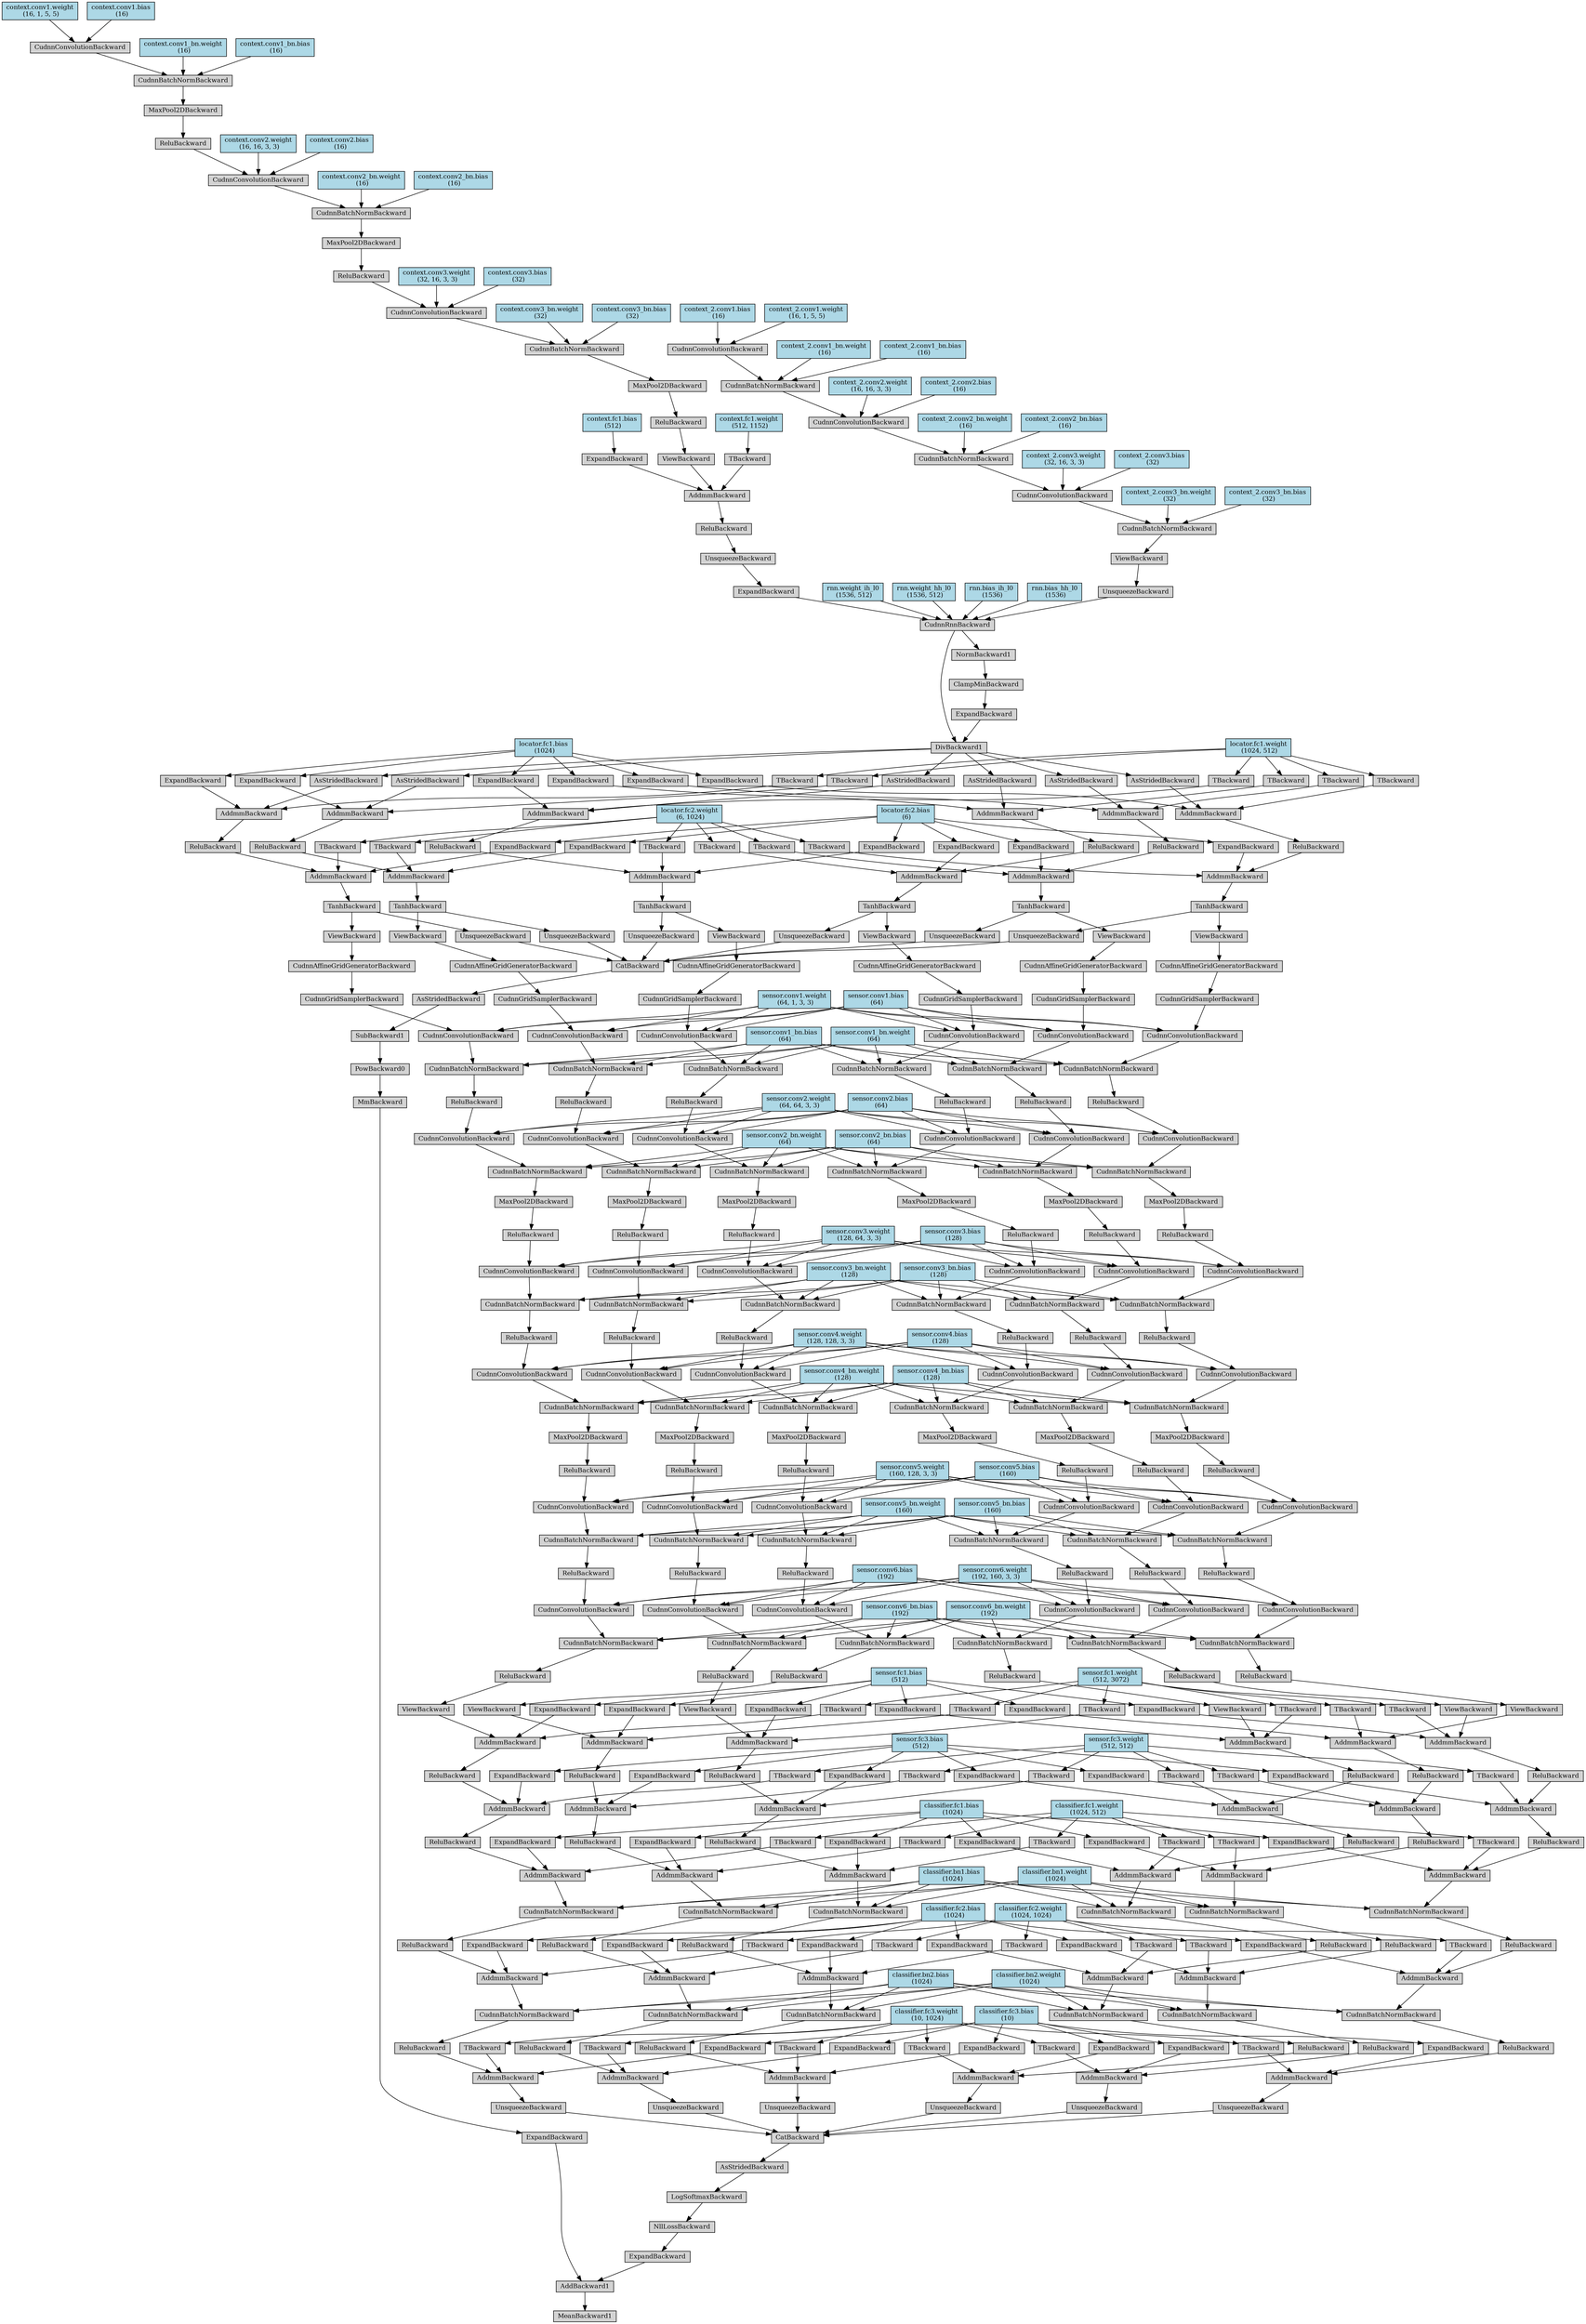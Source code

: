 digraph {
	graph [size="169.05,169.05"]
	node [align=left fontsize=12 height=0.2 ranksep=0.1 shape=box style=filled]
	140061415928016 [label=MeanBackward1]
	140061415928080 -> 140061415928016
	140061415928080 [label=AddBackward1]
	140061415930704 -> 140061415928080
	140061415930704 [label=ExpandBackward]
	140061415930960 -> 140061415930704
	140061415930960 [label=MmBackward]
	140061415931024 -> 140061415930960
	140061415931024 [label=PowBackward0]
	140061415931152 -> 140061415931024
	140061415931152 [label=SubBackward1]
	140061415931280 -> 140061415931152
	140061415931280 [label=AsStridedBackward]
	140061415931472 -> 140061415931280
	140061415931472 [label=CatBackward]
	140061415931536 -> 140061415931472
	140061415931536 [label=UnsqueezeBackward]
	140061415956688 -> 140061415931536
	140061415956688 [label=TanhBackward]
	140061415956752 -> 140061415956688
	140061415956752 [label=AddmmBackward]
	140061415956944 -> 140061415956752
	140061415956944 [label=ExpandBackward]
	140061415957264 -> 140061415956944
	140061415957264 [label="locator.fc2.bias
 (6)" fillcolor=lightblue]
	140061415957008 -> 140061415956752
	140061415957008 [label=ReluBackward]
	140061415957200 -> 140061415957008
	140061415957200 [label=AddmmBackward]
	140061415957456 -> 140061415957200
	140061415957456 [label=ExpandBackward]
	140061415957776 -> 140061415957456
	140061415957776 [label="locator.fc1.bias
 (1024)" fillcolor=lightblue]
	140061415957520 -> 140061415957200
	140061415957520 [label=AsStridedBackward]
	140061415957840 -> 140061415957520
	140061415957840 [label=DivBackward1]
	140061415957904 -> 140061415957840
	140061415957904 [label=CudnnRnnBackward]
	140061415958160 -> 140061415957904
	140061415958160 [label=ExpandBackward]
	140061415958608 -> 140061415958160
	140061415958608 [label=UnsqueezeBackward]
	140061415958736 -> 140061415958608
	140061415958736 [label=ReluBackward]
	140061415958864 -> 140061415958736
	140061415958864 [label=AddmmBackward]
	140061415959056 -> 140061415958864
	140061415959056 [label=ExpandBackward]
	140061415959376 -> 140061415959056
	140061415959376 [label="context.fc1.bias
 (512)" fillcolor=lightblue]
	140061415959120 -> 140061415958864
	140061415959120 [label=ViewBackward]
	140061415959312 -> 140061415959120
	140061415959312 [label=ReluBackward]
	140061415959632 -> 140061415959312
	140061415959632 [label=MaxPool2DBackward]
	140061415959824 -> 140061415959632
	140061415959824 [label=CudnnBatchNormBackward]
	140061415959952 -> 140061415959824
	140061415959952 [label=CudnnConvolutionBackward]
	140061415960208 -> 140061415959952
	140061415960208 [label=ReluBackward]
	140061415960464 -> 140061415960208
	140061415960464 [label=MaxPool2DBackward]
	140061415968976 -> 140061415960464
	140061415968976 [label=CudnnBatchNormBackward]
	140061415969104 -> 140061415968976
	140061415969104 [label=CudnnConvolutionBackward]
	140061415969360 -> 140061415969104
	140061415969360 [label=ReluBackward]
	140061415969616 -> 140061415969360
	140061415969616 [label=MaxPool2DBackward]
	140061415969872 -> 140061415969616
	140061415969872 [label=CudnnBatchNormBackward]
	140061415970000 -> 140061415969872
	140061415970000 [label=CudnnConvolutionBackward]
	140061415970256 -> 140061415970000
	140061415970256 [label="context.conv1.weight
 (16, 1, 5, 5)" fillcolor=lightblue]
	140061415970320 -> 140061415970000
	140061415970320 [label="context.conv1.bias
 (16)" fillcolor=lightblue]
	140061415970064 -> 140061415969872
	140061415970064 [label="context.conv1_bn.weight
 (16)" fillcolor=lightblue]
	140061415970128 -> 140061415969872
	140061415970128 [label="context.conv1_bn.bias
 (16)" fillcolor=lightblue]
	140061415969424 -> 140061415969104
	140061415969424 [label="context.conv2.weight
 (16, 16, 3, 3)" fillcolor=lightblue]
	140061415969488 -> 140061415969104
	140061415969488 [label="context.conv2.bias
 (16)" fillcolor=lightblue]
	140061415969168 -> 140061415968976
	140061415969168 [label="context.conv2_bn.weight
 (16)" fillcolor=lightblue]
	140061415969232 -> 140061415968976
	140061415969232 [label="context.conv2_bn.bias
 (16)" fillcolor=lightblue]
	140061415960272 -> 140061415959952
	140061415960272 [label="context.conv3.weight
 (32, 16, 3, 3)" fillcolor=lightblue]
	140061415960336 -> 140061415959952
	140061415960336 [label="context.conv3.bias
 (32)" fillcolor=lightblue]
	140061415960016 -> 140061415959824
	140061415960016 [label="context.conv3_bn.weight
 (32)" fillcolor=lightblue]
	140061415960080 -> 140061415959824
	140061415960080 [label="context.conv3_bn.bias
 (32)" fillcolor=lightblue]
	140061415959184 -> 140061415958864
	140061415959184 [label=TBackward]
	140061415959504 -> 140061415959184
	140061415959504 [label="context.fc1.weight
 (512, 1152)" fillcolor=lightblue]
	140061415958096 -> 140061415957904
	140061415958096 [label="rnn.weight_ih_l0
 (1536, 512)" fillcolor=lightblue]
	140061415958224 -> 140061415957904
	140061415958224 [label="rnn.weight_hh_l0
 (1536, 512)" fillcolor=lightblue]
	140061415958288 -> 140061415957904
	140061415958288 [label="rnn.bias_ih_l0
 (1536)" fillcolor=lightblue]
	140061415958352 -> 140061415957904
	140061415958352 [label="rnn.bias_hh_l0
 (1536)" fillcolor=lightblue]
	140061415958416 -> 140061415957904
	140061415958416 [label=UnsqueezeBackward]
	140061415958672 -> 140061415958416
	140061415958672 [label=ViewBackward]
	140061415958928 -> 140061415958672
	140061415958928 [label=CudnnBatchNormBackward]
	140061415959696 -> 140061415958928
	140061415959696 [label=CudnnConvolutionBackward]
	140061415960528 -> 140061415959696
	140061415960528 [label=CudnnBatchNormBackward]
	140061415969680 -> 140061415960528
	140061415969680 [label=CudnnConvolutionBackward]
	140061415970512 -> 140061415969680
	140061415970512 [label=CudnnBatchNormBackward]
	140061415970768 -> 140061415970512
	140061415970768 [label=CudnnConvolutionBackward]
	140061415971024 -> 140061415970768
	140061415971024 [label="context_2.conv1.weight
 (16, 1, 5, 5)" fillcolor=lightblue]
	140061415971088 -> 140061415970768
	140061415971088 [label="context_2.conv1.bias
 (16)" fillcolor=lightblue]
	140061415970832 -> 140061415970512
	140061415970832 [label="context_2.conv1_bn.weight
 (16)" fillcolor=lightblue]
	140061415970896 -> 140061415970512
	140061415970896 [label="context_2.conv1_bn.bias
 (16)" fillcolor=lightblue]
	140061415970576 -> 140061415969680
	140061415970576 [label="context_2.conv2.weight
 (16, 16, 3, 3)" fillcolor=lightblue]
	140061415970640 -> 140061415969680
	140061415970640 [label="context_2.conv2.bias
 (16)" fillcolor=lightblue]
	140061415969808 -> 140061415960528
	140061415969808 [label="context_2.conv2_bn.weight
 (16)" fillcolor=lightblue]
	140061415970192 -> 140061415960528
	140061415970192 [label="context_2.conv2_bn.bias
 (16)" fillcolor=lightblue]
	140061415968912 -> 140061415959696
	140061415968912 [label="context_2.conv3.weight
 (32, 16, 3, 3)" fillcolor=lightblue]
	140061415969296 -> 140061415959696
	140061415969296 [label="context_2.conv3.bias
 (32)" fillcolor=lightblue]
	140061415959760 -> 140061415958928
	140061415959760 [label="context_2.conv3_bn.weight
 (32)" fillcolor=lightblue]
	140061415960144 -> 140061415958928
	140061415960144 [label="context_2.conv3_bn.bias
 (32)" fillcolor=lightblue]
	140061415957968 -> 140061415957840
	140061415957968 [label=ExpandBackward]
	140061415958544 -> 140061415957968
	140061415958544 [label=ClampMinBackward]
	140061415960400 -> 140061415958544
	140061415960400 [label=NormBackward1]
	140061415957904 -> 140061415960400
	140061415957584 -> 140061415957200
	140061415957584 [label=TBackward]
	140061415957712 -> 140061415957584
	140061415957712 [label="locator.fc1.weight
 (1024, 512)" fillcolor=lightblue]
	140061415957072 -> 140061415956752
	140061415957072 [label=TBackward]
	140061415957392 -> 140061415957072
	140061415957392 [label="locator.fc2.weight
 (6, 1024)" fillcolor=lightblue]
	140061415931600 -> 140061415931472
	140061415931600 [label=UnsqueezeBackward]
	140061415956816 -> 140061415931600
	140061415956816 [label=TanhBackward]
	140061415957136 -> 140061415956816
	140061415957136 [label=AddmmBackward]
	140061415958032 -> 140061415957136
	140061415958032 [label=ExpandBackward]
	140061415957264 -> 140061415958032
	140061415958480 -> 140061415957136
	140061415958480 [label=ReluBackward]
	140061415970704 -> 140061415958480
	140061415970704 [label=AddmmBackward]
	140061415970960 -> 140061415970704
	140061415970960 [label=ExpandBackward]
	140061415957776 -> 140061415970960
	140061415971152 -> 140061415970704
	140061415971152 [label=AsStridedBackward]
	140061415957840 -> 140061415971152
	140061415971216 -> 140061415970704
	140061415971216 [label=TBackward]
	140061415957712 -> 140061415971216
	140061415959248 -> 140061415957136
	140061415959248 [label=TBackward]
	140061415957392 -> 140061415959248
	140061415931664 -> 140061415931472
	140061415931664 [label=UnsqueezeBackward]
	140061415957648 -> 140061415931664
	140061415957648 [label=TanhBackward]
	140061415969552 -> 140061415957648
	140061415969552 [label=AddmmBackward]
	140061415971280 -> 140061415969552
	140061415971280 [label=ExpandBackward]
	140061415957264 -> 140061415971280
	140061415971344 -> 140061415969552
	140061415971344 [label=ReluBackward]
	140061415971600 -> 140061415971344
	140061415971600 [label=AddmmBackward]
	140061415971664 -> 140061415971600
	140061415971664 [label=ExpandBackward]
	140061415957776 -> 140061415971664
	140061415971728 -> 140061415971600
	140061415971728 [label=AsStridedBackward]
	140061415957840 -> 140061415971728
	140061415971792 -> 140061415971600
	140061415971792 [label=TBackward]
	140061415957712 -> 140061415971792
	140061415971408 -> 140061415969552
	140061415971408 [label=TBackward]
	140061415957392 -> 140061415971408
	140061415931728 -> 140061415931472
	140061415931728 [label=UnsqueezeBackward]
	140061415956624 -> 140061415931728
	140061415956624 [label=TanhBackward]
	140061415971472 -> 140061415956624
	140061415971472 [label=AddmmBackward]
	140061415971856 -> 140061415971472
	140061415971856 [label=ExpandBackward]
	140061415957264 -> 140061415971856
	140061415971920 -> 140061415971472
	140061415971920 [label=ReluBackward]
	140061415972176 -> 140061415971920
	140061415972176 [label=AddmmBackward]
	140061415972240 -> 140061415972176
	140061415972240 [label=ExpandBackward]
	140061415957776 -> 140061415972240
	140061415972304 -> 140061415972176
	140061415972304 [label=AsStridedBackward]
	140061415957840 -> 140061415972304
	140061415972368 -> 140061415972176
	140061415972368 [label=TBackward]
	140061415957712 -> 140061415972368
	140061415971984 -> 140061415971472
	140061415971984 [label=TBackward]
	140061415957392 -> 140061415971984
	140061415931792 -> 140061415931472
	140061415931792 [label=UnsqueezeBackward]
	140061415971536 -> 140061415931792
	140061415971536 [label=TanhBackward]
	140061415972048 -> 140061415971536
	140061415972048 [label=AddmmBackward]
	140061415972432 -> 140061415972048
	140061415972432 [label=ExpandBackward]
	140061415957264 -> 140061415972432
	140061415972496 -> 140061415972048
	140061415972496 [label=ReluBackward]
	140061415972752 -> 140061415972496
	140061415972752 [label=AddmmBackward]
	140061415972816 -> 140061415972752
	140061415972816 [label=ExpandBackward]
	140061415957776 -> 140061415972816
	140061415981136 -> 140061415972752
	140061415981136 [label=AsStridedBackward]
	140061415957840 -> 140061415981136
	140061415981200 -> 140061415972752
	140061415981200 [label=TBackward]
	140061415957712 -> 140061415981200
	140061415972560 -> 140061415972048
	140061415972560 [label=TBackward]
	140061415957392 -> 140061415972560
	140061415931856 -> 140061415931472
	140061415931856 [label=UnsqueezeBackward]
	140061415972112 -> 140061415931856
	140061415972112 [label=TanhBackward]
	140061415972624 -> 140061415972112
	140061415972624 [label=AddmmBackward]
	140061415981264 -> 140061415972624
	140061415981264 [label=ExpandBackward]
	140061415957264 -> 140061415981264
	140061415981328 -> 140061415972624
	140061415981328 [label=ReluBackward]
	140061415981584 -> 140061415981328
	140061415981584 [label=AddmmBackward]
	140061415981648 -> 140061415981584
	140061415981648 [label=ExpandBackward]
	140061415957776 -> 140061415981648
	140061415981712 -> 140061415981584
	140061415981712 [label=AsStridedBackward]
	140061415957840 -> 140061415981712
	140061415981776 -> 140061415981584
	140061415981776 [label=TBackward]
	140061415957712 -> 140061415981776
	140061415981392 -> 140061415972624
	140061415981392 [label=TBackward]
	140061415957392 -> 140061415981392
	140061415930768 -> 140061415928080
	140061415930768 [label=ExpandBackward]
	140061415931088 -> 140061415930768
	140061415931088 [label=NllLossBackward]
	140061415931344 -> 140061415931088
	140061415931344 [label=LogSoftmaxBackward]
	140061415956560 -> 140061415931344
	140061415956560 [label=AsStridedBackward]
	140061415972688 -> 140061415956560
	140061415972688 [label=CatBackward]
	140061415981456 -> 140061415972688
	140061415981456 [label=UnsqueezeBackward]
	140061415982224 -> 140061415981456
	140061415982224 [label=AddmmBackward]
	140061415982288 -> 140061415982224
	140061415982288 [label=ExpandBackward]
	140061415982608 -> 140061415982288
	140061415982608 [label="classifier.fc3.bias
 (10)" fillcolor=lightblue]
	140061415982352 -> 140061415982224
	140061415982352 [label=ReluBackward]
	140061415982544 -> 140061415982352
	140061415982544 [label=CudnnBatchNormBackward]
	140061415982736 -> 140061415982544
	140061415982736 [label=AddmmBackward]
	140061415982992 -> 140061415982736
	140061415982992 [label=ExpandBackward]
	140061415983312 -> 140061415982992
	140061415983312 [label="classifier.fc2.bias
 (1024)" fillcolor=lightblue]
	140061415983056 -> 140061415982736
	140061415983056 [label=ReluBackward]
	140061415983248 -> 140061415983056
	140061415983248 [label=CudnnBatchNormBackward]
	140061415983440 -> 140061415983248
	140061415983440 [label=AddmmBackward]
	140061415983696 -> 140061415983440
	140061415983696 [label=ExpandBackward]
	140061415984016 -> 140061415983696
	140061415984016 [label="classifier.fc1.bias
 (1024)" fillcolor=lightblue]
	140061415983760 -> 140061415983440
	140061415983760 [label=ReluBackward]
	140061415983952 -> 140061415983760
	140061415983952 [label=AddmmBackward]
	140061415984144 -> 140061415983952
	140061415984144 [label=ExpandBackward]
	140061415984464 -> 140061415984144
	140061415984464 [label="sensor.fc3.bias
 (512)" fillcolor=lightblue]
	140061415984208 -> 140061415983952
	140061415984208 [label=ReluBackward]
	140061415984400 -> 140061415984208
	140061415984400 [label=AddmmBackward]
	140061415984592 -> 140061415984400
	140061415984592 [label=ExpandBackward]
	140061415984912 -> 140061415984592
	140061415984912 [label="sensor.fc1.bias
 (512)" fillcolor=lightblue]
	140061415984656 -> 140061415984400
	140061415984656 [label=ViewBackward]
	140061415984848 -> 140061415984656
	140061415984848 [label=ReluBackward]
	140061415985040 -> 140061415984848
	140061415985040 [label=CudnnBatchNormBackward]
	140061415993424 -> 140061415985040
	140061415993424 [label=CudnnConvolutionBackward]
	140061415993680 -> 140061415993424
	140061415993680 [label=ReluBackward]
	140061415993936 -> 140061415993680
	140061415993936 [label=CudnnBatchNormBackward]
	140061415994064 -> 140061415993936
	140061415994064 [label=CudnnConvolutionBackward]
	140061415994320 -> 140061415994064
	140061415994320 [label=ReluBackward]
	140061415994576 -> 140061415994320
	140061415994576 [label=MaxPool2DBackward]
	140061415994768 -> 140061415994576
	140061415994768 [label=CudnnBatchNormBackward]
	140061415994832 -> 140061415994768
	140061415994832 [label=CudnnConvolutionBackward]
	140061415995088 -> 140061415994832
	140061415995088 [label=ReluBackward]
	140061415995344 -> 140061415995088
	140061415995344 [label=CudnnBatchNormBackward]
	140061415995472 -> 140061415995344
	140061415995472 [label=CudnnConvolutionBackward]
	140061415995728 -> 140061415995472
	140061415995728 [label=ReluBackward]
	140061415995984 -> 140061415995728
	140061415995984 [label=MaxPool2DBackward]
	140061415996176 -> 140061415995984
	140061415996176 [label=CudnnBatchNormBackward]
	140061415996240 -> 140061415996176
	140061415996240 [label=CudnnConvolutionBackward]
	140061415996496 -> 140061415996240
	140061415996496 [label=ReluBackward]
	140061415996752 -> 140061415996496
	140061415996752 [label=CudnnBatchNormBackward]
	140061415996880 -> 140061415996752
	140061415996880 [label=CudnnConvolutionBackward]
	140061415997136 -> 140061415996880
	140061415997136 [label=CudnnGridSamplerBackward]
	140061415997392 -> 140061415997136
	140061415997392 [label=CudnnAffineGridGeneratorBackward]
	140061416001680 -> 140061415997392
	140061416001680 [label=ViewBackward]
	140061415956688 -> 140061416001680
	140061415997200 -> 140061415996880
	140061415997200 [label="sensor.conv1.weight
 (64, 1, 3, 3)" fillcolor=lightblue]
	140061415997264 -> 140061415996880
	140061415997264 [label="sensor.conv1.bias
 (64)" fillcolor=lightblue]
	140061415996944 -> 140061415996752
	140061415996944 [label="sensor.conv1_bn.weight
 (64)" fillcolor=lightblue]
	140061415997008 -> 140061415996752
	140061415997008 [label="sensor.conv1_bn.bias
 (64)" fillcolor=lightblue]
	140061415996560 -> 140061415996240
	140061415996560 [label="sensor.conv2.weight
 (64, 64, 3, 3)" fillcolor=lightblue]
	140061415996624 -> 140061415996240
	140061415996624 [label="sensor.conv2.bias
 (64)" fillcolor=lightblue]
	140061415996304 -> 140061415996176
	140061415996304 [label="sensor.conv2_bn.weight
 (64)" fillcolor=lightblue]
	140061415996368 -> 140061415996176
	140061415996368 [label="sensor.conv2_bn.bias
 (64)" fillcolor=lightblue]
	140061415995792 -> 140061415995472
	140061415995792 [label="sensor.conv3.weight
 (128, 64, 3, 3)" fillcolor=lightblue]
	140061415995856 -> 140061415995472
	140061415995856 [label="sensor.conv3.bias
 (128)" fillcolor=lightblue]
	140061415995536 -> 140061415995344
	140061415995536 [label="sensor.conv3_bn.weight
 (128)" fillcolor=lightblue]
	140061415995600 -> 140061415995344
	140061415995600 [label="sensor.conv3_bn.bias
 (128)" fillcolor=lightblue]
	140061415995152 -> 140061415994832
	140061415995152 [label="sensor.conv4.weight
 (128, 128, 3, 3)" fillcolor=lightblue]
	140061415995216 -> 140061415994832
	140061415995216 [label="sensor.conv4.bias
 (128)" fillcolor=lightblue]
	140061415994896 -> 140061415994768
	140061415994896 [label="sensor.conv4_bn.weight
 (128)" fillcolor=lightblue]
	140061415994960 -> 140061415994768
	140061415994960 [label="sensor.conv4_bn.bias
 (128)" fillcolor=lightblue]
	140061415994384 -> 140061415994064
	140061415994384 [label="sensor.conv5.weight
 (160, 128, 3, 3)" fillcolor=lightblue]
	140061415994448 -> 140061415994064
	140061415994448 [label="sensor.conv5.bias
 (160)" fillcolor=lightblue]
	140061415994128 -> 140061415993936
	140061415994128 [label="sensor.conv5_bn.weight
 (160)" fillcolor=lightblue]
	140061415994192 -> 140061415993936
	140061415994192 [label="sensor.conv5_bn.bias
 (160)" fillcolor=lightblue]
	140061415993744 -> 140061415993424
	140061415993744 [label="sensor.conv6.weight
 (192, 160, 3, 3)" fillcolor=lightblue]
	140061415993808 -> 140061415993424
	140061415993808 [label="sensor.conv6.bias
 (192)" fillcolor=lightblue]
	140061415993488 -> 140061415985040
	140061415993488 [label="sensor.conv6_bn.weight
 (192)" fillcolor=lightblue]
	140061415993552 -> 140061415985040
	140061415993552 [label="sensor.conv6_bn.bias
 (192)" fillcolor=lightblue]
	140061415984720 -> 140061415984400
	140061415984720 [label=TBackward]
	140061415984976 -> 140061415984720
	140061415984976 [label="sensor.fc1.weight
 (512, 3072)" fillcolor=lightblue]
	140061415984272 -> 140061415983952
	140061415984272 [label=TBackward]
	140061415984528 -> 140061415984272
	140061415984528 [label="sensor.fc3.weight
 (512, 512)" fillcolor=lightblue]
	140061415983824 -> 140061415983440
	140061415983824 [label=TBackward]
	140061415984080 -> 140061415983824
	140061415984080 [label="classifier.fc1.weight
 (1024, 512)" fillcolor=lightblue]
	140061415983504 -> 140061415983248
	140061415983504 [label="classifier.bn1.weight
 (1024)" fillcolor=lightblue]
	140061415983568 -> 140061415983248
	140061415983568 [label="classifier.bn1.bias
 (1024)" fillcolor=lightblue]
	140061415983120 -> 140061415982736
	140061415983120 [label=TBackward]
	140061415983376 -> 140061415983120
	140061415983376 [label="classifier.fc2.weight
 (1024, 1024)" fillcolor=lightblue]
	140061415982800 -> 140061415982544
	140061415982800 [label="classifier.bn2.weight
 (1024)" fillcolor=lightblue]
	140061415982864 -> 140061415982544
	140061415982864 [label="classifier.bn2.bias
 (1024)" fillcolor=lightblue]
	140061415982416 -> 140061415982224
	140061415982416 [label=TBackward]
	140061415982672 -> 140061415982416
	140061415982672 [label="classifier.fc3.weight
 (10, 1024)" fillcolor=lightblue]
	140061415981520 -> 140061415972688
	140061415981520 [label=UnsqueezeBackward]
	140061415982480 -> 140061415981520
	140061415982480 [label=AddmmBackward]
	140061415982928 -> 140061415982480
	140061415982928 [label=ExpandBackward]
	140061415982608 -> 140061415982928
	140061415983184 -> 140061415982480
	140061415983184 [label=ReluBackward]
	140061415984784 -> 140061415983184
	140061415984784 [label=CudnnBatchNormBackward]
	140061415985104 -> 140061415984784
	140061415985104 [label=AddmmBackward]
	140061415993872 -> 140061415985104
	140061415993872 [label=ExpandBackward]
	140061415983312 -> 140061415993872
	140061415994000 -> 140061415985104
	140061415994000 [label=ReluBackward]
	140061415994704 -> 140061415994000
	140061415994704 [label=CudnnBatchNormBackward]
	140061415995024 -> 140061415994704
	140061415995024 [label=AddmmBackward]
	140061415995408 -> 140061415995024
	140061415995408 [label=ExpandBackward]
	140061415984016 -> 140061415995408
	140061415995664 -> 140061415995024
	140061415995664 [label=ReluBackward]
	140061415996432 -> 140061415995664
	140061415996432 [label=AddmmBackward]
	140061415996688 -> 140061415996432
	140061415996688 [label=ExpandBackward]
	140061415984464 -> 140061415996688
	140061415996816 -> 140061415996432
	140061415996816 [label=ReluBackward]
	140061416001744 -> 140061415996816
	140061416001744 [label=AddmmBackward]
	140061416001872 -> 140061416001744
	140061416001872 [label=ExpandBackward]
	140061415984912 -> 140061416001872
	140061416002000 -> 140061416001744
	140061416002000 [label=ViewBackward]
	140061416002256 -> 140061416002000
	140061416002256 [label=ReluBackward]
	140061416002320 -> 140061416002256
	140061416002320 [label=CudnnBatchNormBackward]
	140061416002448 -> 140061416002320
	140061416002448 [label=CudnnConvolutionBackward]
	140061416002576 -> 140061416002448
	140061416002576 [label=ReluBackward]
	140061416002704 -> 140061416002576
	140061416002704 [label=CudnnBatchNormBackward]
	140061416002832 -> 140061416002704
	140061416002832 [label=CudnnConvolutionBackward]
	140061416002960 -> 140061416002832
	140061416002960 [label=ReluBackward]
	140061416003088 -> 140061416002960
	140061416003088 [label=MaxPool2DBackward]
	140061416003280 -> 140061416003088
	140061416003280 [label=CudnnBatchNormBackward]
	140061416003344 -> 140061416003280
	140061416003344 [label=CudnnConvolutionBackward]
	140061416003472 -> 140061416003344
	140061416003472 [label=ReluBackward]
	140061416003600 -> 140061416003472
	140061416003600 [label=CudnnBatchNormBackward]
	140061416003728 -> 140061416003600
	140061416003728 [label=CudnnConvolutionBackward]
	140061416003856 -> 140061416003728
	140061416003856 [label=ReluBackward]
	140061416003984 -> 140061416003856
	140061416003984 [label=MaxPool2DBackward]
	140061416004176 -> 140061416003984
	140061416004176 [label=CudnnBatchNormBackward]
	140061416004240 -> 140061416004176
	140061416004240 [label=CudnnConvolutionBackward]
	140061416004368 -> 140061416004240
	140061416004368 [label=ReluBackward]
	140061416004496 -> 140061416004368
	140061416004496 [label=CudnnBatchNormBackward]
	140061416004624 -> 140061416004496
	140061416004624 [label=CudnnConvolutionBackward]
	140061416004752 -> 140061416004624
	140061416004752 [label=CudnnGridSamplerBackward]
	140061416004880 -> 140061416004752
	140061416004880 [label=CudnnAffineGridGeneratorBackward]
	140061416005008 -> 140061416004880
	140061416005008 [label=ViewBackward]
	140061415956816 -> 140061416005008
	140061415997200 -> 140061416004624
	140061415997264 -> 140061416004624
	140061415996944 -> 140061416004496
	140061415997008 -> 140061416004496
	140061415996560 -> 140061416004240
	140061415996624 -> 140061416004240
	140061415996304 -> 140061416004176
	140061415996368 -> 140061416004176
	140061415995792 -> 140061416003728
	140061415995856 -> 140061416003728
	140061415995536 -> 140061416003600
	140061415995600 -> 140061416003600
	140061415995152 -> 140061416003344
	140061415995216 -> 140061416003344
	140061415994896 -> 140061416003280
	140061415994960 -> 140061416003280
	140061415994384 -> 140061416002832
	140061415994448 -> 140061416002832
	140061415994128 -> 140061416002704
	140061415994192 -> 140061416002704
	140061415993744 -> 140061416002448
	140061415993808 -> 140061416002448
	140061415993488 -> 140061416002320
	140061415993552 -> 140061416002320
	140061416002064 -> 140061416001744
	140061416002064 [label=TBackward]
	140061415984976 -> 140061416002064
	140061415997072 -> 140061415996432
	140061415997072 [label=TBackward]
	140061415984528 -> 140061415997072
	140061415995920 -> 140061415995024
	140061415995920 [label=TBackward]
	140061415984080 -> 140061415995920
	140061415983504 -> 140061415994704
	140061415983568 -> 140061415994704
	140061415994256 -> 140061415985104
	140061415994256 [label=TBackward]
	140061415983376 -> 140061415994256
	140061415982800 -> 140061415984784
	140061415982864 -> 140061415984784
	140061415983632 -> 140061415982480
	140061415983632 [label=TBackward]
	140061415982672 -> 140061415983632
	140061415981840 -> 140061415972688
	140061415981840 [label=UnsqueezeBackward]
	140061415983888 -> 140061415981840
	140061415983888 [label=AddmmBackward]
	140061415984336 -> 140061415983888
	140061415984336 [label=ExpandBackward]
	140061415982608 -> 140061415984336
	140061415993616 -> 140061415983888
	140061415993616 [label=ReluBackward]
	140061415996048 -> 140061415993616
	140061415996048 [label=CudnnBatchNormBackward]
	140061415996112 -> 140061415996048
	140061415996112 [label=AddmmBackward]
	140061416001616 -> 140061415996112
	140061416001616 [label=ExpandBackward]
	140061415983312 -> 140061416001616
	140061416002128 -> 140061415996112
	140061416002128 [label=ReluBackward]
	140061416002640 -> 140061416002128
	140061416002640 [label=CudnnBatchNormBackward]
	140061416002768 -> 140061416002640
	140061416002768 [label=AddmmBackward]
	140061416003024 -> 140061416002768
	140061416003024 [label=ExpandBackward]
	140061415984016 -> 140061416003024
	140061416003152 -> 140061416002768
	140061416003152 [label=ReluBackward]
	140061416003664 -> 140061416003152
	140061416003664 [label=AddmmBackward]
	140061416003792 -> 140061416003664
	140061416003792 [label=ExpandBackward]
	140061415984464 -> 140061416003792
	140061416003920 -> 140061416003664
	140061416003920 [label=ReluBackward]
	140061416004432 -> 140061416003920
	140061416004432 [label=AddmmBackward]
	140061416004560 -> 140061416004432
	140061416004560 [label=ExpandBackward]
	140061415984912 -> 140061416004560
	140061416004688 -> 140061416004432
	140061416004688 [label=ViewBackward]
	140061416005136 -> 140061416004688
	140061416005136 [label=ReluBackward]
	140061416005200 -> 140061416005136
	140061416005200 [label=CudnnBatchNormBackward]
	140061416005328 -> 140061416005200
	140061416005328 [label=CudnnConvolutionBackward]
	140061416005456 -> 140061416005328
	140061416005456 [label=ReluBackward]
	140061416005584 -> 140061416005456
	140061416005584 [label=CudnnBatchNormBackward]
	140061416026256 -> 140061416005584
	140061416026256 [label=CudnnConvolutionBackward]
	140061416026384 -> 140061416026256
	140061416026384 [label=ReluBackward]
	140061416026512 -> 140061416026384
	140061416026512 [label=MaxPool2DBackward]
	140061416026704 -> 140061416026512
	140061416026704 [label=CudnnBatchNormBackward]
	140061416026768 -> 140061416026704
	140061416026768 [label=CudnnConvolutionBackward]
	140061416026896 -> 140061416026768
	140061416026896 [label=ReluBackward]
	140061416027024 -> 140061416026896
	140061416027024 [label=CudnnBatchNormBackward]
	140061416027152 -> 140061416027024
	140061416027152 [label=CudnnConvolutionBackward]
	140061416027280 -> 140061416027152
	140061416027280 [label=ReluBackward]
	140061416027408 -> 140061416027280
	140061416027408 [label=MaxPool2DBackward]
	140061416027600 -> 140061416027408
	140061416027600 [label=CudnnBatchNormBackward]
	140061416027664 -> 140061416027600
	140061416027664 [label=CudnnConvolutionBackward]
	140061416027792 -> 140061416027664
	140061416027792 [label=ReluBackward]
	140061416027920 -> 140061416027792
	140061416027920 [label=CudnnBatchNormBackward]
	140061416028048 -> 140061416027920
	140061416028048 [label=CudnnConvolutionBackward]
	140061416028176 -> 140061416028048
	140061416028176 [label=CudnnGridSamplerBackward]
	140061416028304 -> 140061416028176
	140061416028304 [label=CudnnAffineGridGeneratorBackward]
	140061416028432 -> 140061416028304
	140061416028432 [label=ViewBackward]
	140061415957648 -> 140061416028432
	140061415997200 -> 140061416028048
	140061415997264 -> 140061416028048
	140061415996944 -> 140061416027920
	140061415997008 -> 140061416027920
	140061415996560 -> 140061416027664
	140061415996624 -> 140061416027664
	140061415996304 -> 140061416027600
	140061415996368 -> 140061416027600
	140061415995792 -> 140061416027152
	140061415995856 -> 140061416027152
	140061415995536 -> 140061416027024
	140061415995600 -> 140061416027024
	140061415995152 -> 140061416026768
	140061415995216 -> 140061416026768
	140061415994896 -> 140061416026704
	140061415994960 -> 140061416026704
	140061415994384 -> 140061416026256
	140061415994448 -> 140061416026256
	140061415994128 -> 140061416005584
	140061415994192 -> 140061416005584
	140061415993744 -> 140061416005328
	140061415993808 -> 140061416005328
	140061415993488 -> 140061416005200
	140061415993552 -> 140061416005200
	140061416004816 -> 140061416004432
	140061416004816 [label=TBackward]
	140061415984976 -> 140061416004816
	140061416004048 -> 140061416003664
	140061416004048 [label=TBackward]
	140061415984528 -> 140061416004048
	140061416003216 -> 140061416002768
	140061416003216 [label=TBackward]
	140061415984080 -> 140061416003216
	140061415983504 -> 140061416002640
	140061415983568 -> 140061416002640
	140061416002192 -> 140061415996112
	140061416002192 [label=TBackward]
	140061415983376 -> 140061416002192
	140061415982800 -> 140061415996048
	140061415982864 -> 140061415996048
	140061415994512 -> 140061415983888
	140061415994512 [label=TBackward]
	140061415982672 -> 140061415994512
	140061415981904 -> 140061415972688
	140061415981904 [label=UnsqueezeBackward]
	140061415982160 -> 140061415981904
	140061415982160 [label=AddmmBackward]
	140061415995280 -> 140061415982160
	140061415995280 [label=ExpandBackward]
	140061415982608 -> 140061415995280
	140061415997328 -> 140061415982160
	140061415997328 [label=ReluBackward]
	140061416003408 -> 140061415997328
	140061416003408 [label=CudnnBatchNormBackward]
	140061416003536 -> 140061416003408
	140061416003536 [label=AddmmBackward]
	140061416004304 -> 140061416003536
	140061416004304 [label=ExpandBackward]
	140061415983312 -> 140061416004304
	140061416004944 -> 140061416003536
	140061416004944 [label=ReluBackward]
	140061416005520 -> 140061416004944
	140061416005520 [label=CudnnBatchNormBackward]
	140061416026192 -> 140061416005520
	140061416026192 [label=AddmmBackward]
	140061416026448 -> 140061416026192
	140061416026448 [label=ExpandBackward]
	140061415984016 -> 140061416026448
	140061416026576 -> 140061416026192
	140061416026576 [label=ReluBackward]
	140061416027088 -> 140061416026576
	140061416027088 [label=AddmmBackward]
	140061416027216 -> 140061416027088
	140061416027216 [label=ExpandBackward]
	140061415984464 -> 140061416027216
	140061416027344 -> 140061416027088
	140061416027344 [label=ReluBackward]
	140061416027856 -> 140061416027344
	140061416027856 [label=AddmmBackward]
	140061416027984 -> 140061416027856
	140061416027984 [label=ExpandBackward]
	140061415984912 -> 140061416027984
	140061416028112 -> 140061416027856
	140061416028112 [label=ViewBackward]
	140061416028560 -> 140061416028112
	140061416028560 [label=ReluBackward]
	140061416028624 -> 140061416028560
	140061416028624 [label=CudnnBatchNormBackward]
	140061416028752 -> 140061416028624
	140061416028752 [label=CudnnConvolutionBackward]
	140061416028880 -> 140061416028752
	140061416028880 [label=ReluBackward]
	140061416029008 -> 140061416028880
	140061416029008 [label=CudnnBatchNormBackward]
	140061416029136 -> 140061416029008
	140061416029136 [label=CudnnConvolutionBackward]
	140061416029264 -> 140061416029136
	140061416029264 [label=ReluBackward]
	140061416029392 -> 140061416029264
	140061416029392 [label=MaxPool2DBackward]
	140061416029584 -> 140061416029392
	140061416029584 [label=CudnnBatchNormBackward]
	140061416029648 -> 140061416029584
	140061416029648 [label=CudnnConvolutionBackward]
	140061416029776 -> 140061416029648
	140061416029776 [label=ReluBackward]
	140061416029904 -> 140061416029776
	140061416029904 [label=CudnnBatchNormBackward]
	140061416030032 -> 140061416029904
	140061416030032 [label=CudnnConvolutionBackward]
	140061416030160 -> 140061416030032
	140061416030160 [label=ReluBackward]
	140061416042640 -> 140061416030160
	140061416042640 [label=MaxPool2DBackward]
	140061416042832 -> 140061416042640
	140061416042832 [label=CudnnBatchNormBackward]
	140061416042896 -> 140061416042832
	140061416042896 [label=CudnnConvolutionBackward]
	140061416043024 -> 140061416042896
	140061416043024 [label=ReluBackward]
	140061416043152 -> 140061416043024
	140061416043152 [label=CudnnBatchNormBackward]
	140061416043280 -> 140061416043152
	140061416043280 [label=CudnnConvolutionBackward]
	140061416043408 -> 140061416043280
	140061416043408 [label=CudnnGridSamplerBackward]
	140061416043536 -> 140061416043408
	140061416043536 [label=CudnnAffineGridGeneratorBackward]
	140061416043664 -> 140061416043536
	140061416043664 [label=ViewBackward]
	140061415956624 -> 140061416043664
	140061415997200 -> 140061416043280
	140061415997264 -> 140061416043280
	140061415996944 -> 140061416043152
	140061415997008 -> 140061416043152
	140061415996560 -> 140061416042896
	140061415996624 -> 140061416042896
	140061415996304 -> 140061416042832
	140061415996368 -> 140061416042832
	140061415995792 -> 140061416030032
	140061415995856 -> 140061416030032
	140061415995536 -> 140061416029904
	140061415995600 -> 140061416029904
	140061415995152 -> 140061416029648
	140061415995216 -> 140061416029648
	140061415994896 -> 140061416029584
	140061415994960 -> 140061416029584
	140061415994384 -> 140061416029136
	140061415994448 -> 140061416029136
	140061415994128 -> 140061416029008
	140061415994192 -> 140061416029008
	140061415993744 -> 140061416028752
	140061415993808 -> 140061416028752
	140061415993488 -> 140061416028624
	140061415993552 -> 140061416028624
	140061416028240 -> 140061416027856
	140061416028240 [label=TBackward]
	140061415984976 -> 140061416028240
	140061416027472 -> 140061416027088
	140061416027472 [label=TBackward]
	140061415984528 -> 140061416027472
	140061416026640 -> 140061416026192
	140061416026640 [label=TBackward]
	140061415984080 -> 140061416026640
	140061415983504 -> 140061416005520
	140061415983568 -> 140061416005520
	140061416005072 -> 140061416003536
	140061416005072 [label=TBackward]
	140061415983376 -> 140061416005072
	140061415982800 -> 140061416003408
	140061415982864 -> 140061416003408
	140061416002384 -> 140061415982160
	140061416002384 [label=TBackward]
	140061415982672 -> 140061416002384
	140061415981968 -> 140061415972688
	140061415981968 [label=UnsqueezeBackward]
	140061415994640 -> 140061415981968
	140061415994640 [label=AddmmBackward]
	140061416002896 -> 140061415994640
	140061416002896 [label=ExpandBackward]
	140061415982608 -> 140061416002896
	140061416004112 -> 140061415994640
	140061416004112 [label=ReluBackward]
	140061416026832 -> 140061416004112
	140061416026832 [label=CudnnBatchNormBackward]
	140061416026960 -> 140061416026832
	140061416026960 [label=AddmmBackward]
	140061416027728 -> 140061416026960
	140061416027728 [label=ExpandBackward]
	140061415983312 -> 140061416027728
	140061416028368 -> 140061416026960
	140061416028368 [label=ReluBackward]
	140061416028944 -> 140061416028368
	140061416028944 [label=CudnnBatchNormBackward]
	140061416029072 -> 140061416028944
	140061416029072 [label=AddmmBackward]
	140061416029328 -> 140061416029072
	140061416029328 [label=ExpandBackward]
	140061415984016 -> 140061416029328
	140061416029456 -> 140061416029072
	140061416029456 [label=ReluBackward]
	140061416029968 -> 140061416029456
	140061416029968 [label=AddmmBackward]
	140061416030096 -> 140061416029968
	140061416030096 [label=ExpandBackward]
	140061415984464 -> 140061416030096
	140061416042576 -> 140061416029968
	140061416042576 [label=ReluBackward]
	140061416043088 -> 140061416042576
	140061416043088 [label=AddmmBackward]
	140061416043216 -> 140061416043088
	140061416043216 [label=ExpandBackward]
	140061415984912 -> 140061416043216
	140061416043344 -> 140061416043088
	140061416043344 [label=ViewBackward]
	140061416043792 -> 140061416043344
	140061416043792 [label=ReluBackward]
	140061416043856 -> 140061416043792
	140061416043856 [label=CudnnBatchNormBackward]
	140061416043984 -> 140061416043856
	140061416043984 [label=CudnnConvolutionBackward]
	140061416044112 -> 140061416043984
	140061416044112 [label=ReluBackward]
	140061416044240 -> 140061416044112
	140061416044240 [label=CudnnBatchNormBackward]
	140061416044368 -> 140061416044240
	140061416044368 [label=CudnnConvolutionBackward]
	140061416044496 -> 140061416044368
	140061416044496 [label=ReluBackward]
	140061416044624 -> 140061416044496
	140061416044624 [label=MaxPool2DBackward]
	140061416044816 -> 140061416044624
	140061416044816 [label=CudnnBatchNormBackward]
	140061416044880 -> 140061416044816
	140061416044880 [label=CudnnConvolutionBackward]
	140061416045008 -> 140061416044880
	140061416045008 [label=ReluBackward]
	140061416045136 -> 140061416045008
	140061416045136 [label=CudnnBatchNormBackward]
	140061416045264 -> 140061416045136
	140061416045264 [label=CudnnConvolutionBackward]
	140061416045392 -> 140061416045264
	140061416045392 [label=ReluBackward]
	140061416045520 -> 140061416045392
	140061416045520 [label=MaxPool2DBackward]
	140061416045712 -> 140061416045520
	140061416045712 [label=CudnnBatchNormBackward]
	140061416045776 -> 140061416045712
	140061416045776 [label=CudnnConvolutionBackward]
	140061416045904 -> 140061416045776
	140061416045904 [label=ReluBackward]
	140061416046032 -> 140061416045904
	140061416046032 [label=CudnnBatchNormBackward]
	140061416046160 -> 140061416046032
	140061416046160 [label=CudnnConvolutionBackward]
	140061416046288 -> 140061416046160
	140061416046288 [label=CudnnGridSamplerBackward]
	140061416046416 -> 140061416046288
	140061416046416 [label=CudnnAffineGridGeneratorBackward]
	140061416046544 -> 140061416046416
	140061416046544 [label=ViewBackward]
	140061415971536 -> 140061416046544
	140061415997200 -> 140061416046160
	140061415997264 -> 140061416046160
	140061415996944 -> 140061416046032
	140061415997008 -> 140061416046032
	140061415996560 -> 140061416045776
	140061415996624 -> 140061416045776
	140061415996304 -> 140061416045712
	140061415996368 -> 140061416045712
	140061415995792 -> 140061416045264
	140061415995856 -> 140061416045264
	140061415995536 -> 140061416045136
	140061415995600 -> 140061416045136
	140061415995152 -> 140061416044880
	140061415995216 -> 140061416044880
	140061415994896 -> 140061416044816
	140061415994960 -> 140061416044816
	140061415994384 -> 140061416044368
	140061415994448 -> 140061416044368
	140061415994128 -> 140061416044240
	140061415994192 -> 140061416044240
	140061415993744 -> 140061416043984
	140061415993808 -> 140061416043984
	140061415993488 -> 140061416043856
	140061415993552 -> 140061416043856
	140061416043472 -> 140061416043088
	140061416043472 [label=TBackward]
	140061415984976 -> 140061416043472
	140061416042704 -> 140061416029968
	140061416042704 [label=TBackward]
	140061415984528 -> 140061416042704
	140061416029520 -> 140061416029072
	140061416029520 [label=TBackward]
	140061415984080 -> 140061416029520
	140061415983504 -> 140061416028944
	140061415983568 -> 140061416028944
	140061416028496 -> 140061416026960
	140061416028496 [label=TBackward]
	140061415983376 -> 140061416028496
	140061415982800 -> 140061416026832
	140061415982864 -> 140061416026832
	140061416005264 -> 140061415994640
	140061416005264 [label=TBackward]
	140061415982672 -> 140061416005264
	140061415982032 -> 140061415972688
	140061415982032 [label=UnsqueezeBackward]
	140061416005392 -> 140061415982032
	140061416005392 [label=AddmmBackward]
	140061416026320 -> 140061416005392
	140061416026320 [label=ExpandBackward]
	140061415982608 -> 140061416026320
	140061416027536 -> 140061416005392
	140061416027536 [label=ReluBackward]
	140061416029712 -> 140061416027536
	140061416029712 [label=CudnnBatchNormBackward]
	140061416029840 -> 140061416029712
	140061416029840 [label=AddmmBackward]
	140061416042960 -> 140061416029840
	140061416042960 [label=ExpandBackward]
	140061415983312 -> 140061416042960
	140061416043600 -> 140061416029840
	140061416043600 [label=ReluBackward]
	140061416044176 -> 140061416043600
	140061416044176 [label=CudnnBatchNormBackward]
	140061416044304 -> 140061416044176
	140061416044304 [label=AddmmBackward]
	140061416044560 -> 140061416044304
	140061416044560 [label=ExpandBackward]
	140061415984016 -> 140061416044560
	140061416044688 -> 140061416044304
	140061416044688 [label=ReluBackward]
	140061416045200 -> 140061416044688
	140061416045200 [label=AddmmBackward]
	140061416045328 -> 140061416045200
	140061416045328 [label=ExpandBackward]
	140061415984464 -> 140061416045328
	140061416045456 -> 140061416045200
	140061416045456 [label=ReluBackward]
	140061416045968 -> 140061416045456
	140061416045968 [label=AddmmBackward]
	140061416046096 -> 140061416045968
	140061416046096 [label=ExpandBackward]
	140061415984912 -> 140061416046096
	140061416046224 -> 140061416045968
	140061416046224 [label=ViewBackward]
	140061415542928 -> 140061416046224
	140061415542928 [label=ReluBackward]
	140061415542992 -> 140061415542928
	140061415542992 [label=CudnnBatchNormBackward]
	140061415543120 -> 140061415542992
	140061415543120 [label=CudnnConvolutionBackward]
	140061415543248 -> 140061415543120
	140061415543248 [label=ReluBackward]
	140061415543376 -> 140061415543248
	140061415543376 [label=CudnnBatchNormBackward]
	140061415543504 -> 140061415543376
	140061415543504 [label=CudnnConvolutionBackward]
	140061415543632 -> 140061415543504
	140061415543632 [label=ReluBackward]
	140061415543760 -> 140061415543632
	140061415543760 [label=MaxPool2DBackward]
	140061415543952 -> 140061415543760
	140061415543952 [label=CudnnBatchNormBackward]
	140061415544016 -> 140061415543952
	140061415544016 [label=CudnnConvolutionBackward]
	140061415544144 -> 140061415544016
	140061415544144 [label=ReluBackward]
	140061415544272 -> 140061415544144
	140061415544272 [label=CudnnBatchNormBackward]
	140061415544400 -> 140061415544272
	140061415544400 [label=CudnnConvolutionBackward]
	140061415544528 -> 140061415544400
	140061415544528 [label=ReluBackward]
	140061415544656 -> 140061415544528
	140061415544656 [label=MaxPool2DBackward]
	140061415544848 -> 140061415544656
	140061415544848 [label=CudnnBatchNormBackward]
	140061415544912 -> 140061415544848
	140061415544912 [label=CudnnConvolutionBackward]
	140061415545040 -> 140061415544912
	140061415545040 [label=ReluBackward]
	140061415545168 -> 140061415545040
	140061415545168 [label=CudnnBatchNormBackward]
	140061415545296 -> 140061415545168
	140061415545296 [label=CudnnConvolutionBackward]
	140061415545424 -> 140061415545296
	140061415545424 [label=CudnnGridSamplerBackward]
	140061415545552 -> 140061415545424
	140061415545552 [label=CudnnAffineGridGeneratorBackward]
	140061415545680 -> 140061415545552
	140061415545680 [label=ViewBackward]
	140061415972112 -> 140061415545680
	140061415997200 -> 140061415545296
	140061415997264 -> 140061415545296
	140061415996944 -> 140061415545168
	140061415997008 -> 140061415545168
	140061415996560 -> 140061415544912
	140061415996624 -> 140061415544912
	140061415996304 -> 140061415544848
	140061415996368 -> 140061415544848
	140061415995792 -> 140061415544400
	140061415995856 -> 140061415544400
	140061415995536 -> 140061415544272
	140061415995600 -> 140061415544272
	140061415995152 -> 140061415544016
	140061415995216 -> 140061415544016
	140061415994896 -> 140061415543952
	140061415994960 -> 140061415543952
	140061415994384 -> 140061415543504
	140061415994448 -> 140061415543504
	140061415994128 -> 140061415543376
	140061415994192 -> 140061415543376
	140061415993744 -> 140061415543120
	140061415993808 -> 140061415543120
	140061415993488 -> 140061415542992
	140061415993552 -> 140061415542992
	140061416046352 -> 140061416045968
	140061416046352 [label=TBackward]
	140061415984976 -> 140061416046352
	140061416045584 -> 140061416045200
	140061416045584 [label=TBackward]
	140061415984528 -> 140061416045584
	140061416044752 -> 140061416044304
	140061416044752 [label=TBackward]
	140061415984080 -> 140061416044752
	140061415983504 -> 140061416044176
	140061415983568 -> 140061416044176
	140061416043728 -> 140061416029840
	140061416043728 [label=TBackward]
	140061415983376 -> 140061416043728
	140061415982800 -> 140061416029712
	140061415982864 -> 140061416029712
	140061416028688 -> 140061416005392
	140061416028688 [label=TBackward]
	140061415982672 -> 140061416028688
}
